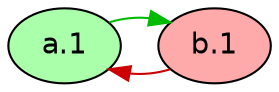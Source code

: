 digraph G {
  rankdir="TB"
  node [shape=oval style=filled fontname=Helvetica fontsize=14]
  node [fillcolor="#AAFFAA" fontcolor="#000000"] 
       a[label="a.1"]
  node [fillcolor="#FFAAAA" fontcolor="#000000"] 
       b[label="b.1"]
  edge [dir=forward color="#CC0000" style="solid"]
        "b" -> "a" 
  edge [dir=forward color="#00BB00" style="solid"]
        "a" -> "b" 

  {rank = max b a}
}